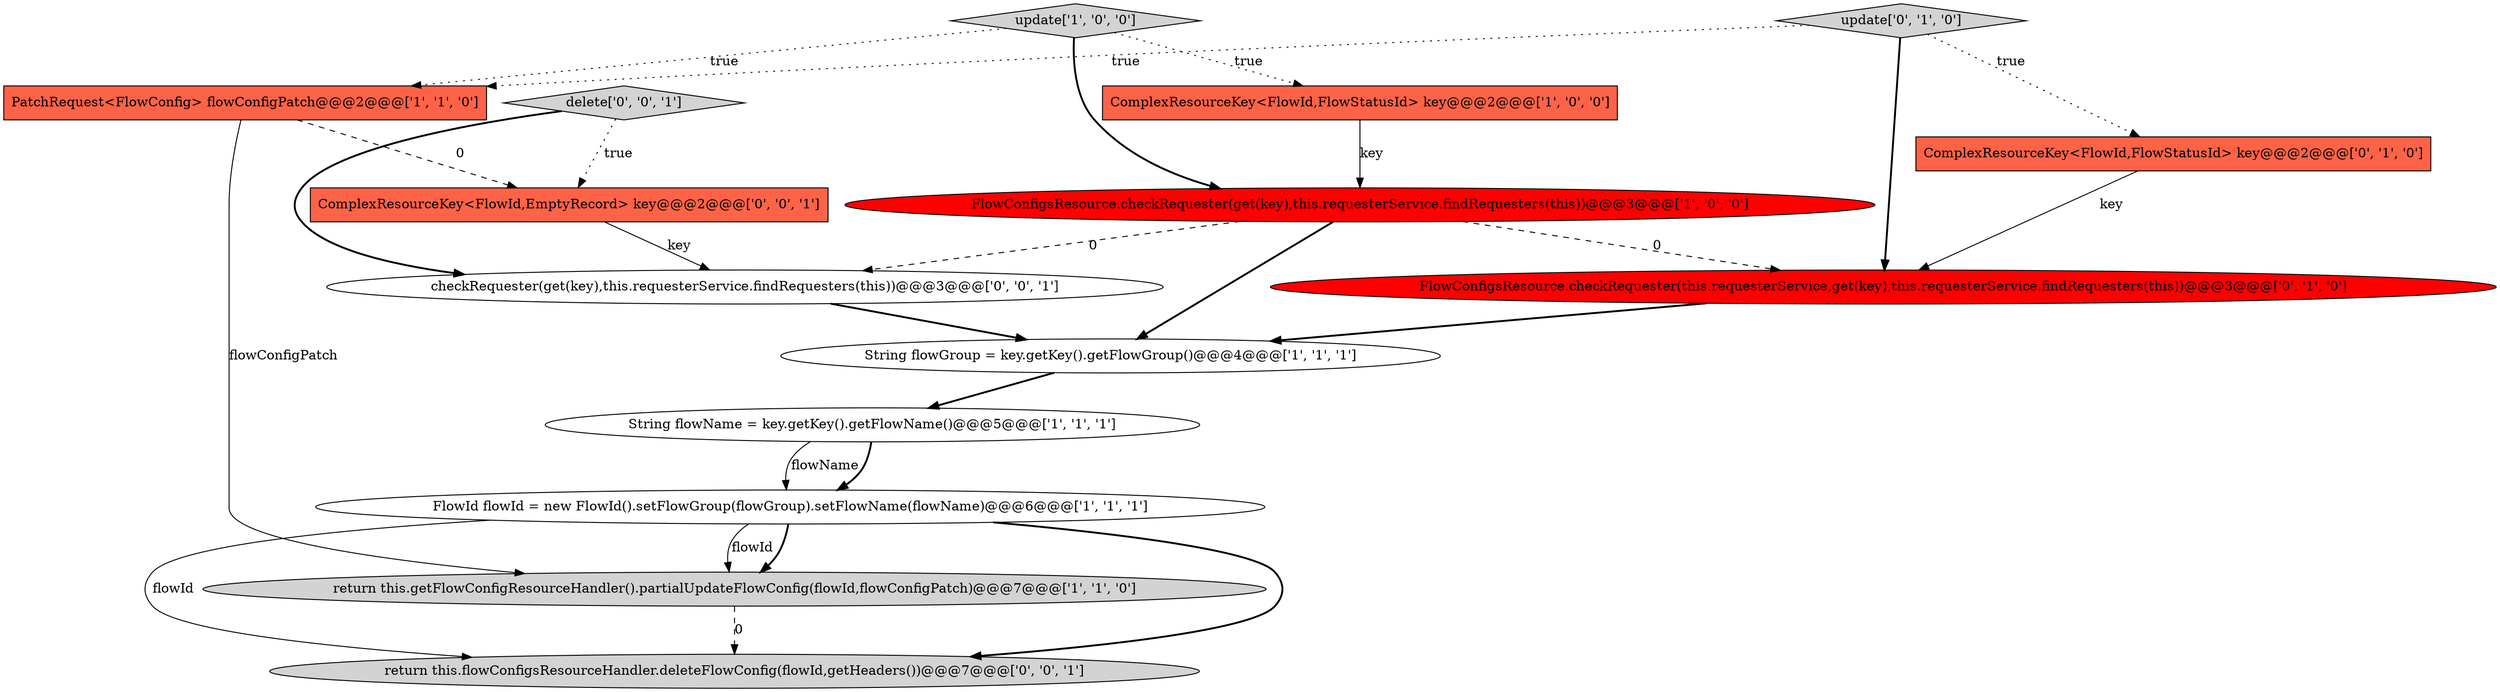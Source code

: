 digraph {
7 [style = filled, label = "FlowId flowId = new FlowId().setFlowGroup(flowGroup).setFlowName(flowName)@@@6@@@['1', '1', '1']", fillcolor = white, shape = ellipse image = "AAA0AAABBB1BBB"];
5 [style = filled, label = "String flowGroup = key.getKey().getFlowGroup()@@@4@@@['1', '1', '1']", fillcolor = white, shape = ellipse image = "AAA0AAABBB1BBB"];
1 [style = filled, label = "return this.getFlowConfigResourceHandler().partialUpdateFlowConfig(flowId,flowConfigPatch)@@@7@@@['1', '1', '0']", fillcolor = lightgray, shape = ellipse image = "AAA0AAABBB1BBB"];
12 [style = filled, label = "delete['0', '0', '1']", fillcolor = lightgray, shape = diamond image = "AAA0AAABBB3BBB"];
11 [style = filled, label = "ComplexResourceKey<FlowId,EmptyRecord> key@@@2@@@['0', '0', '1']", fillcolor = tomato, shape = box image = "AAA0AAABBB3BBB"];
8 [style = filled, label = "ComplexResourceKey<FlowId,FlowStatusId> key@@@2@@@['0', '1', '0']", fillcolor = tomato, shape = box image = "AAA0AAABBB2BBB"];
9 [style = filled, label = "FlowConfigsResource.checkRequester(this.requesterService,get(key),this.requesterService.findRequesters(this))@@@3@@@['0', '1', '0']", fillcolor = red, shape = ellipse image = "AAA1AAABBB2BBB"];
14 [style = filled, label = "checkRequester(get(key),this.requesterService.findRequesters(this))@@@3@@@['0', '0', '1']", fillcolor = white, shape = ellipse image = "AAA0AAABBB3BBB"];
3 [style = filled, label = "FlowConfigsResource.checkRequester(get(key),this.requesterService.findRequesters(this))@@@3@@@['1', '0', '0']", fillcolor = red, shape = ellipse image = "AAA1AAABBB1BBB"];
13 [style = filled, label = "return this.flowConfigsResourceHandler.deleteFlowConfig(flowId,getHeaders())@@@7@@@['0', '0', '1']", fillcolor = lightgray, shape = ellipse image = "AAA0AAABBB3BBB"];
10 [style = filled, label = "update['0', '1', '0']", fillcolor = lightgray, shape = diamond image = "AAA0AAABBB2BBB"];
0 [style = filled, label = "update['1', '0', '0']", fillcolor = lightgray, shape = diamond image = "AAA0AAABBB1BBB"];
2 [style = filled, label = "String flowName = key.getKey().getFlowName()@@@5@@@['1', '1', '1']", fillcolor = white, shape = ellipse image = "AAA0AAABBB1BBB"];
4 [style = filled, label = "ComplexResourceKey<FlowId,FlowStatusId> key@@@2@@@['1', '0', '0']", fillcolor = tomato, shape = box image = "AAA0AAABBB1BBB"];
6 [style = filled, label = "PatchRequest<FlowConfig> flowConfigPatch@@@2@@@['1', '1', '0']", fillcolor = tomato, shape = box image = "AAA0AAABBB1BBB"];
7->13 [style = bold, label=""];
0->3 [style = bold, label=""];
10->8 [style = dotted, label="true"];
10->6 [style = dotted, label="true"];
7->1 [style = bold, label=""];
7->1 [style = solid, label="flowId"];
2->7 [style = solid, label="flowName"];
0->4 [style = dotted, label="true"];
6->11 [style = dashed, label="0"];
4->3 [style = solid, label="key"];
0->6 [style = dotted, label="true"];
11->14 [style = solid, label="key"];
12->11 [style = dotted, label="true"];
1->13 [style = dashed, label="0"];
8->9 [style = solid, label="key"];
6->1 [style = solid, label="flowConfigPatch"];
5->2 [style = bold, label=""];
3->5 [style = bold, label=""];
3->9 [style = dashed, label="0"];
12->14 [style = bold, label=""];
9->5 [style = bold, label=""];
10->9 [style = bold, label=""];
2->7 [style = bold, label=""];
3->14 [style = dashed, label="0"];
14->5 [style = bold, label=""];
7->13 [style = solid, label="flowId"];
}
